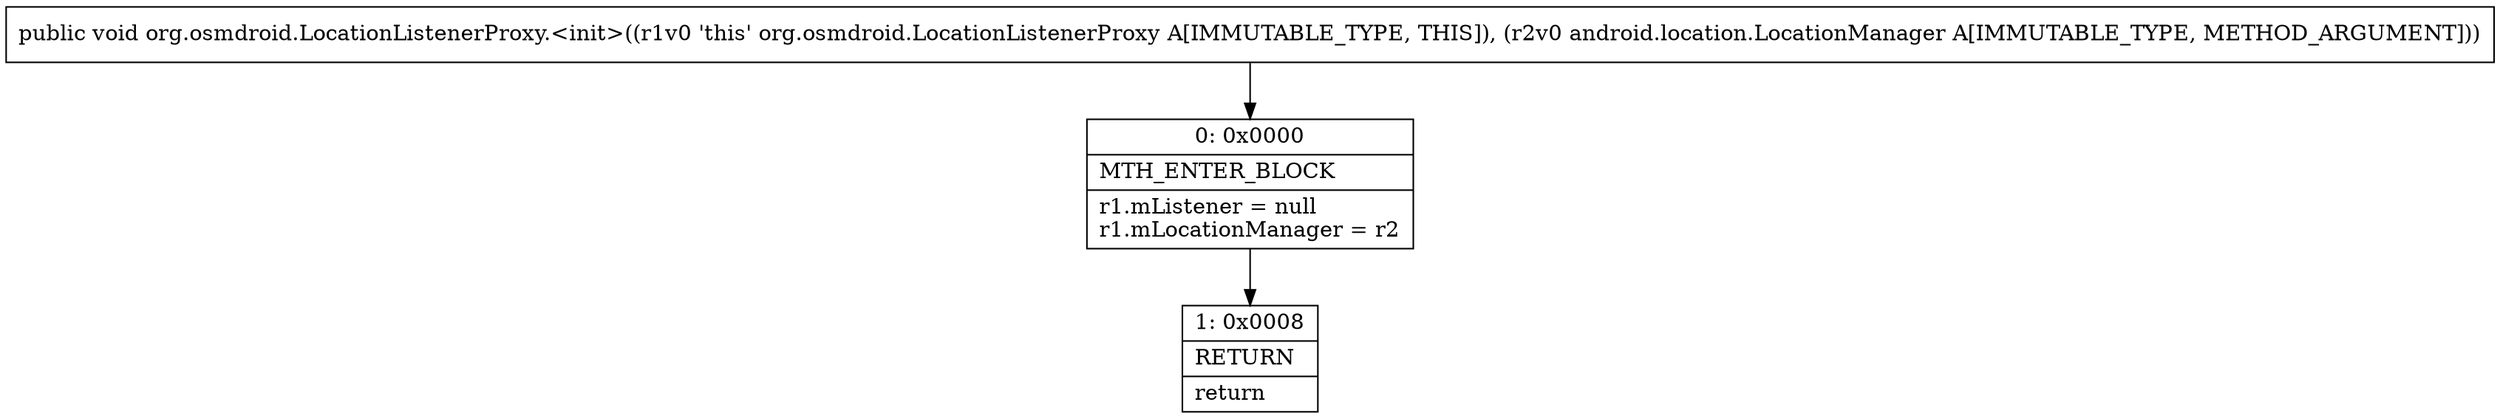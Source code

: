 digraph "CFG fororg.osmdroid.LocationListenerProxy.\<init\>(Landroid\/location\/LocationManager;)V" {
Node_0 [shape=record,label="{0\:\ 0x0000|MTH_ENTER_BLOCK\l|r1.mListener = null\lr1.mLocationManager = r2\l}"];
Node_1 [shape=record,label="{1\:\ 0x0008|RETURN\l|return\l}"];
MethodNode[shape=record,label="{public void org.osmdroid.LocationListenerProxy.\<init\>((r1v0 'this' org.osmdroid.LocationListenerProxy A[IMMUTABLE_TYPE, THIS]), (r2v0 android.location.LocationManager A[IMMUTABLE_TYPE, METHOD_ARGUMENT])) }"];
MethodNode -> Node_0;
Node_0 -> Node_1;
}

